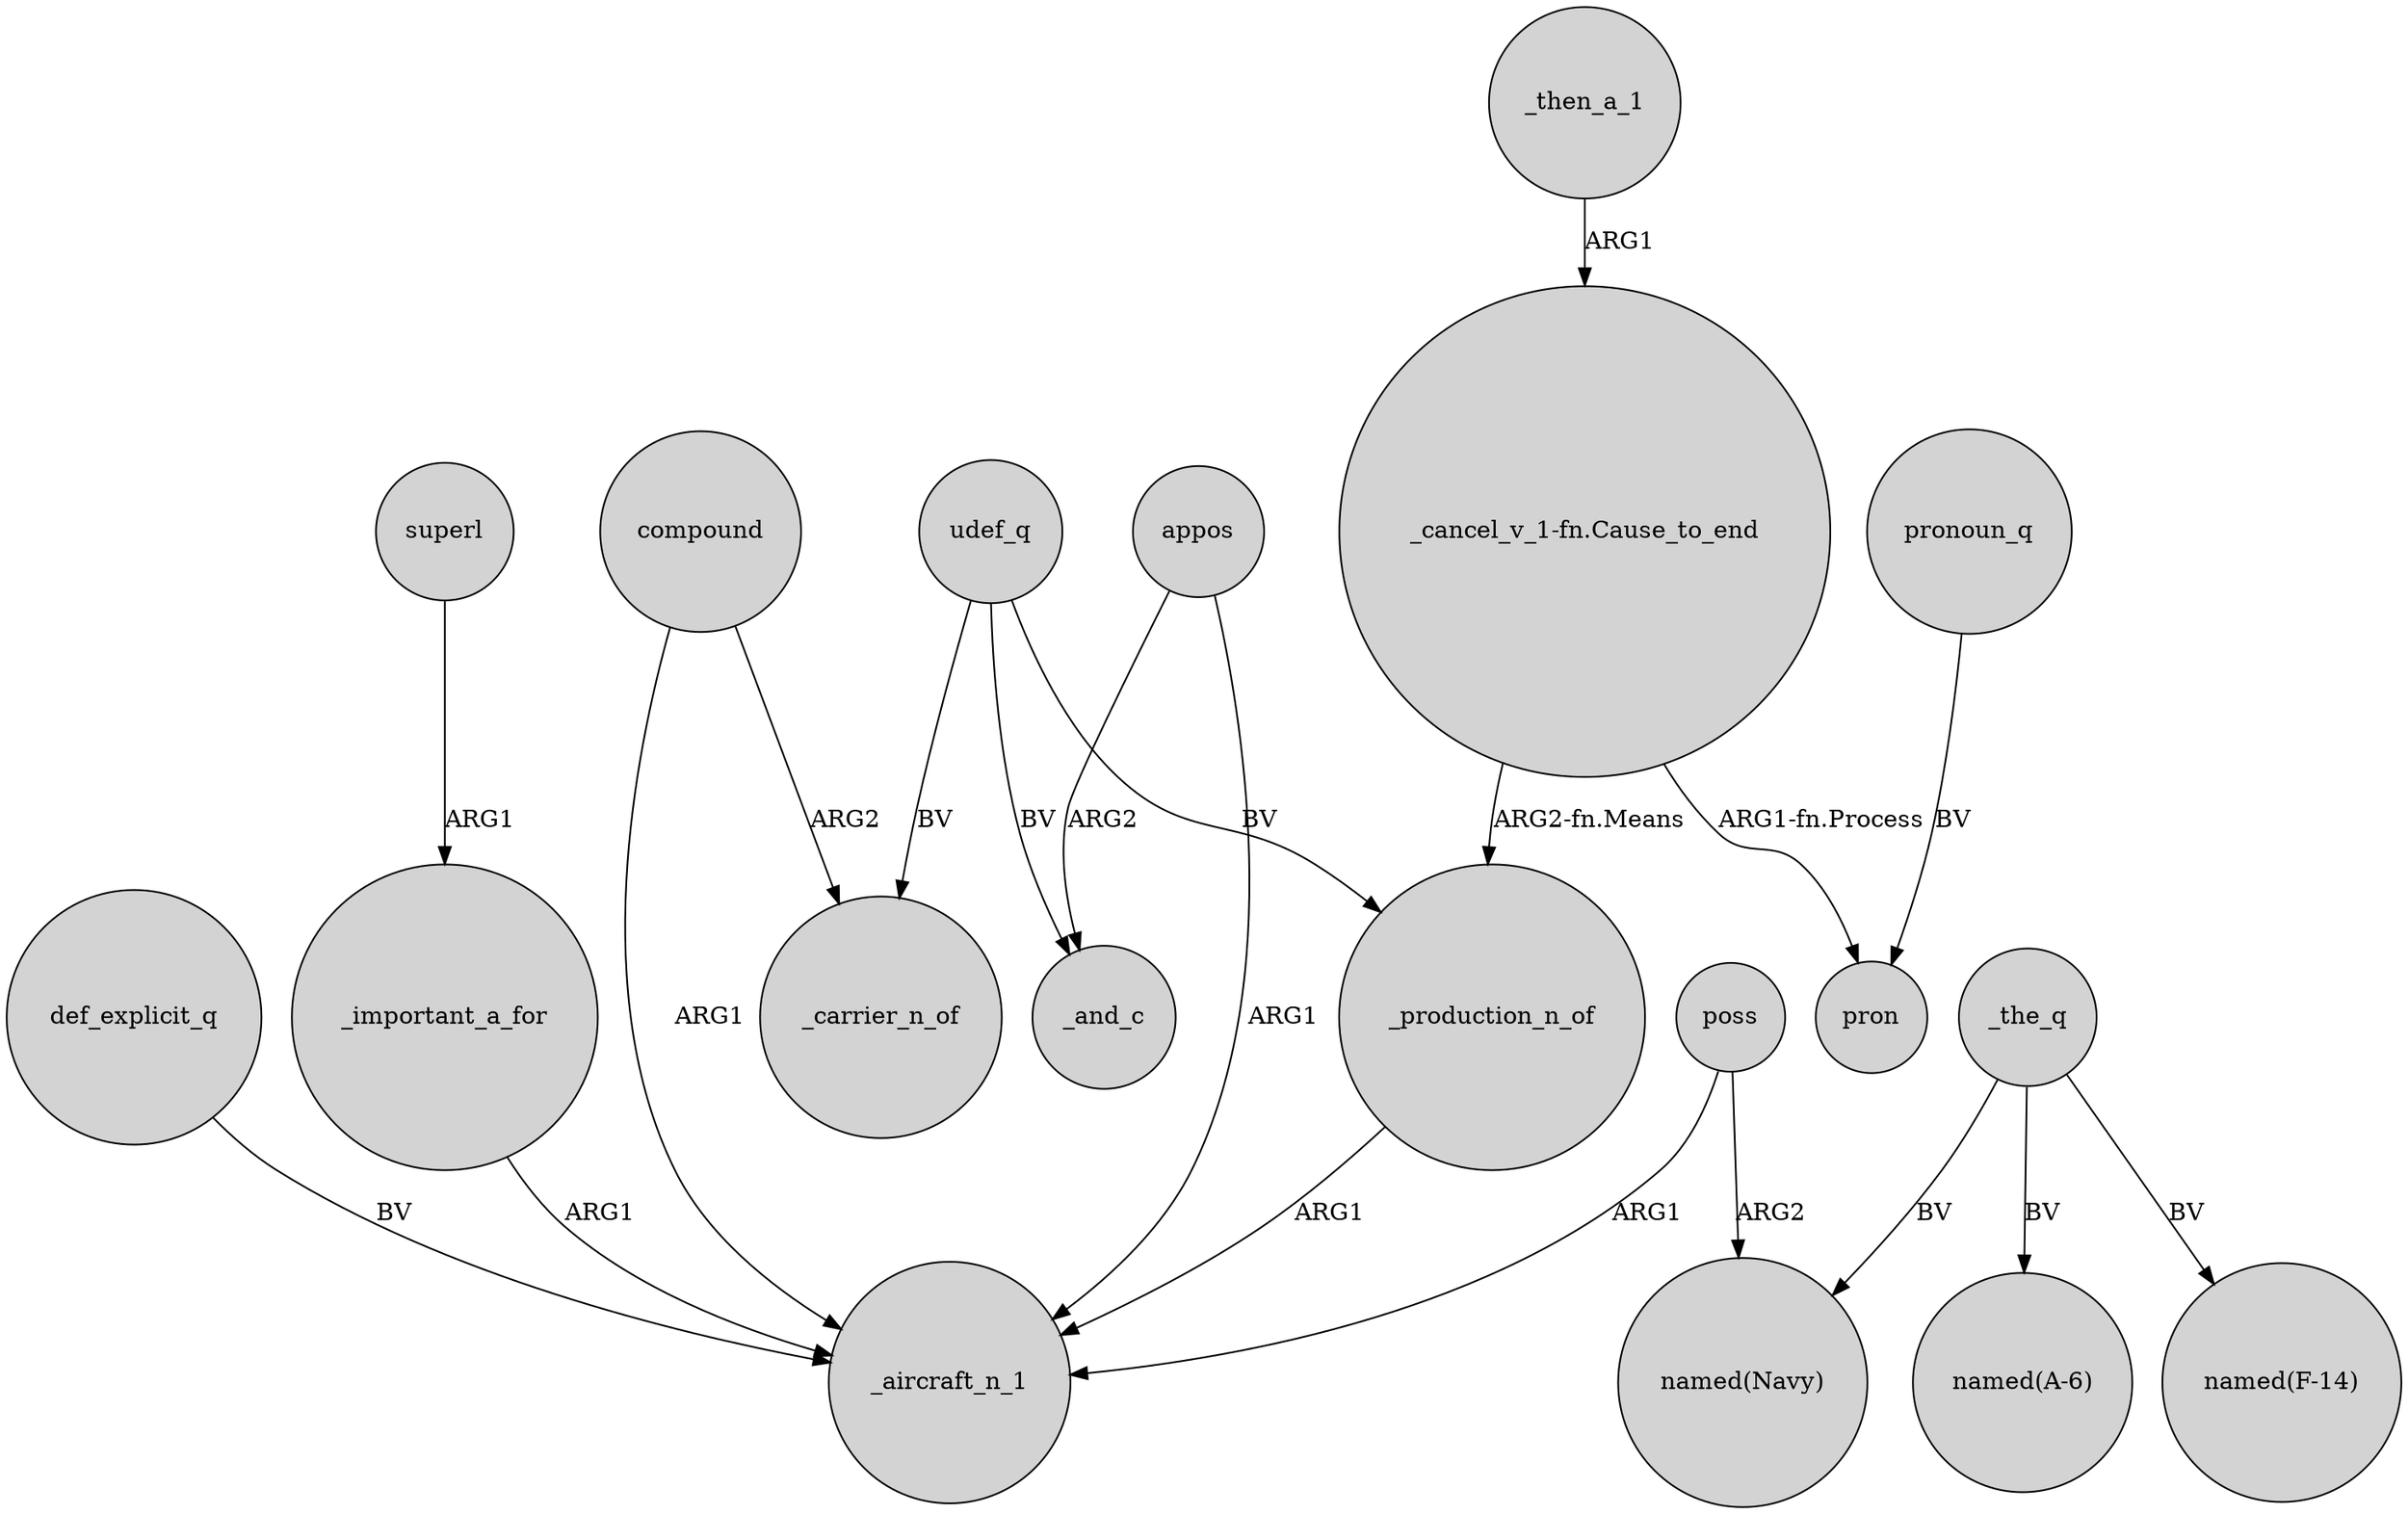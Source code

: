 digraph {
	node [shape=circle style=filled]
	compound -> _aircraft_n_1 [label=ARG1]
	_the_q -> "named(F-14)" [label=BV]
	appos -> _and_c [label=ARG2]
	udef_q -> _carrier_n_of [label=BV]
	_the_q -> "named(Navy)" [label=BV]
	udef_q -> _and_c [label=BV]
	"_cancel_v_1-fn.Cause_to_end" -> _production_n_of [label="ARG2-fn.Means"]
	poss -> _aircraft_n_1 [label=ARG1]
	_the_q -> "named(A-6)" [label=BV]
	pronoun_q -> pron [label=BV]
	"_cancel_v_1-fn.Cause_to_end" -> pron [label="ARG1-fn.Process"]
	poss -> "named(Navy)" [label=ARG2]
	appos -> _aircraft_n_1 [label=ARG1]
	def_explicit_q -> _aircraft_n_1 [label=BV]
	_important_a_for -> _aircraft_n_1 [label=ARG1]
	_then_a_1 -> "_cancel_v_1-fn.Cause_to_end" [label=ARG1]
	compound -> _carrier_n_of [label=ARG2]
	superl -> _important_a_for [label=ARG1]
	udef_q -> _production_n_of [label=BV]
	_production_n_of -> _aircraft_n_1 [label=ARG1]
}
